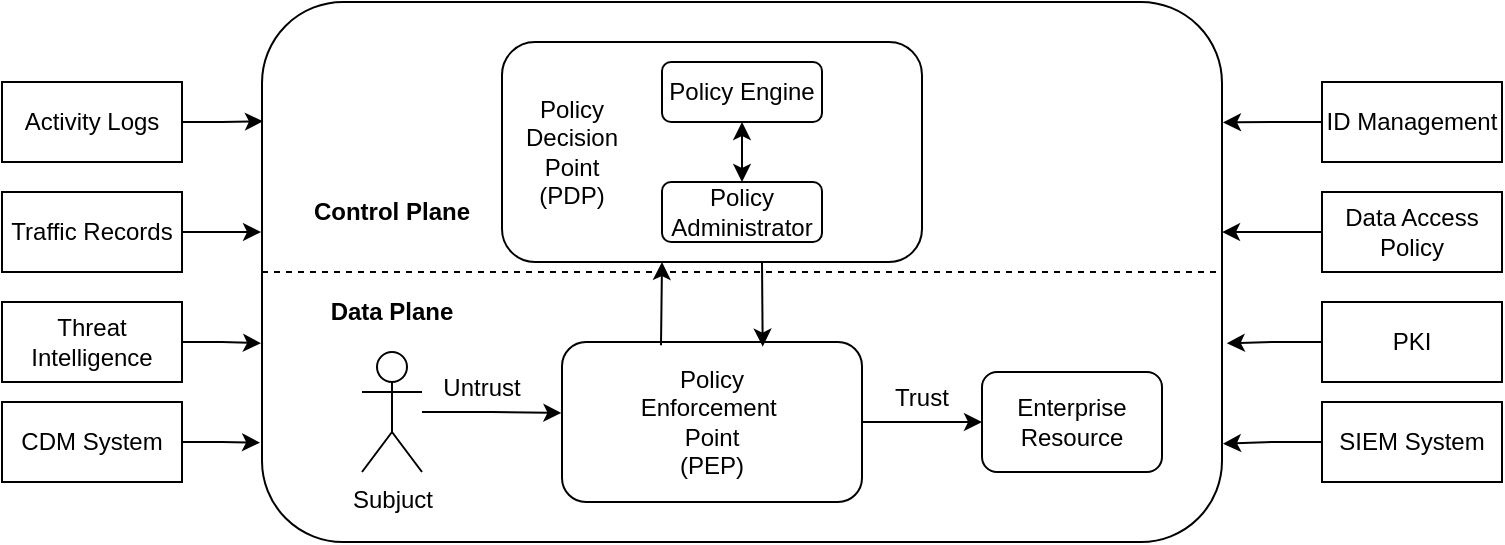 <mxfile version="28.0.7">
  <diagram name="第 1 页" id="bvHmhI-jukh_dUxzp8n2">
    <mxGraphModel dx="1176" dy="674" grid="1" gridSize="10" guides="1" tooltips="1" connect="1" arrows="1" fold="1" page="1" pageScale="1" pageWidth="827" pageHeight="1169" math="0" shadow="0">
      <root>
        <mxCell id="0" />
        <mxCell id="1" parent="0" />
        <mxCell id="0f87lXFvih5jp-AKnrfd-6" value="" style="rounded=1;whiteSpace=wrap;html=1;" vertex="1" parent="1">
          <mxGeometry x="160" y="360" width="480" height="270" as="geometry" />
        </mxCell>
        <mxCell id="0f87lXFvih5jp-AKnrfd-1" value="" style="endArrow=none;dashed=1;html=1;rounded=0;exitX=0;exitY=0.5;exitDx=0;exitDy=0;entryX=1;entryY=0.5;entryDx=0;entryDy=0;" edge="1" parent="1" source="0f87lXFvih5jp-AKnrfd-6" target="0f87lXFvih5jp-AKnrfd-6">
          <mxGeometry width="50" height="50" relative="1" as="geometry">
            <mxPoint x="158.54" y="488.72" as="sourcePoint" />
            <mxPoint x="887.08" y="489.96" as="targetPoint" />
          </mxGeometry>
        </mxCell>
        <mxCell id="0f87lXFvih5jp-AKnrfd-3" value="&lt;b&gt;Control Plane&lt;/b&gt;" style="text;html=1;align=center;verticalAlign=middle;whiteSpace=wrap;rounded=0;" vertex="1" parent="1">
          <mxGeometry x="170" y="450" width="110" height="30" as="geometry" />
        </mxCell>
        <mxCell id="0f87lXFvih5jp-AKnrfd-5" value="&lt;b&gt;Data Plane&lt;/b&gt;" style="text;html=1;align=center;verticalAlign=middle;whiteSpace=wrap;rounded=0;" vertex="1" parent="1">
          <mxGeometry x="170" y="500" width="110" height="30" as="geometry" />
        </mxCell>
        <mxCell id="0f87lXFvih5jp-AKnrfd-7" value="" style="rounded=1;whiteSpace=wrap;html=1;" vertex="1" parent="1">
          <mxGeometry x="280" y="380" width="210" height="110" as="geometry" />
        </mxCell>
        <mxCell id="0f87lXFvih5jp-AKnrfd-8" value="Policy Decision Point&lt;div&gt;(PDP)&lt;/div&gt;" style="text;html=1;align=center;verticalAlign=middle;whiteSpace=wrap;rounded=0;" vertex="1" parent="1">
          <mxGeometry x="280" y="410" width="70" height="50" as="geometry" />
        </mxCell>
        <mxCell id="0f87lXFvih5jp-AKnrfd-17" style="edgeStyle=orthogonalEdgeStyle;rounded=0;orthogonalLoop=1;jettySize=auto;html=1;" edge="1" parent="1" source="0f87lXFvih5jp-AKnrfd-9" target="0f87lXFvih5jp-AKnrfd-16">
          <mxGeometry relative="1" as="geometry" />
        </mxCell>
        <mxCell id="0f87lXFvih5jp-AKnrfd-9" value="Policy&lt;div&gt;Enforcement&amp;nbsp;&lt;/div&gt;&lt;div&gt;Point&lt;div&gt;(PEP)&lt;/div&gt;&lt;/div&gt;" style="rounded=1;whiteSpace=wrap;html=1;" vertex="1" parent="1">
          <mxGeometry x="310" y="530" width="150" height="80" as="geometry" />
        </mxCell>
        <mxCell id="0f87lXFvih5jp-AKnrfd-11" value="Policy Engine" style="rounded=1;whiteSpace=wrap;html=1;" vertex="1" parent="1">
          <mxGeometry x="360" y="390" width="80" height="30" as="geometry" />
        </mxCell>
        <mxCell id="0f87lXFvih5jp-AKnrfd-12" value="Policy Administrator" style="rounded=1;whiteSpace=wrap;html=1;" vertex="1" parent="1">
          <mxGeometry x="360" y="450" width="80" height="30" as="geometry" />
        </mxCell>
        <mxCell id="0f87lXFvih5jp-AKnrfd-13" value="" style="endArrow=classic;html=1;rounded=0;exitX=0.33;exitY=0.021;exitDx=0;exitDy=0;exitPerimeter=0;" edge="1" parent="1" source="0f87lXFvih5jp-AKnrfd-9">
          <mxGeometry width="50" height="50" relative="1" as="geometry">
            <mxPoint x="310" y="540" as="sourcePoint" />
            <mxPoint x="360" y="490" as="targetPoint" />
          </mxGeometry>
        </mxCell>
        <mxCell id="0f87lXFvih5jp-AKnrfd-14" value="" style="endArrow=classic;html=1;rounded=0;entryX=0.669;entryY=0.029;entryDx=0;entryDy=0;entryPerimeter=0;" edge="1" parent="1" target="0f87lXFvih5jp-AKnrfd-9">
          <mxGeometry width="50" height="50" relative="1" as="geometry">
            <mxPoint x="410" y="490" as="sourcePoint" />
            <mxPoint x="460" y="440" as="targetPoint" />
          </mxGeometry>
        </mxCell>
        <mxCell id="0f87lXFvih5jp-AKnrfd-16" value="Enterprise&lt;div&gt;Resource&lt;/div&gt;" style="rounded=1;whiteSpace=wrap;html=1;" vertex="1" parent="1">
          <mxGeometry x="520" y="545" width="90" height="50" as="geometry" />
        </mxCell>
        <mxCell id="0f87lXFvih5jp-AKnrfd-18" value="Trust" style="text;html=1;align=center;verticalAlign=middle;whiteSpace=wrap;rounded=0;" vertex="1" parent="1">
          <mxGeometry x="460" y="540" width="60" height="35" as="geometry" />
        </mxCell>
        <mxCell id="0f87lXFvih5jp-AKnrfd-19" value="Subjuct" style="shape=umlActor;verticalLabelPosition=bottom;verticalAlign=top;html=1;outlineConnect=0;" vertex="1" parent="1">
          <mxGeometry x="210" y="535" width="30" height="60" as="geometry" />
        </mxCell>
        <mxCell id="0f87lXFvih5jp-AKnrfd-20" style="edgeStyle=orthogonalEdgeStyle;rounded=0;orthogonalLoop=1;jettySize=auto;html=1;entryX=-0.002;entryY=0.443;entryDx=0;entryDy=0;entryPerimeter=0;" edge="1" parent="1" source="0f87lXFvih5jp-AKnrfd-19" target="0f87lXFvih5jp-AKnrfd-9">
          <mxGeometry relative="1" as="geometry" />
        </mxCell>
        <mxCell id="0f87lXFvih5jp-AKnrfd-21" value="Untrust" style="text;html=1;align=center;verticalAlign=middle;whiteSpace=wrap;rounded=0;" vertex="1" parent="1">
          <mxGeometry x="240" y="535" width="60" height="35" as="geometry" />
        </mxCell>
        <mxCell id="0f87lXFvih5jp-AKnrfd-22" value="" style="endArrow=classic;startArrow=classic;html=1;rounded=0;entryX=0.5;entryY=1;entryDx=0;entryDy=0;exitX=0.5;exitY=0;exitDx=0;exitDy=0;" edge="1" parent="1" source="0f87lXFvih5jp-AKnrfd-12" target="0f87lXFvih5jp-AKnrfd-11">
          <mxGeometry width="50" height="50" relative="1" as="geometry">
            <mxPoint x="560" y="560" as="sourcePoint" />
            <mxPoint x="610" y="510" as="targetPoint" />
          </mxGeometry>
        </mxCell>
        <mxCell id="0f87lXFvih5jp-AKnrfd-23" value="Traffic Records" style="rounded=0;whiteSpace=wrap;html=1;" vertex="1" parent="1">
          <mxGeometry x="30" y="455" width="90" height="40" as="geometry" />
        </mxCell>
        <mxCell id="0f87lXFvih5jp-AKnrfd-24" value="Threat Intelligence" style="rounded=0;whiteSpace=wrap;html=1;" vertex="1" parent="1">
          <mxGeometry x="30" y="510" width="90" height="40" as="geometry" />
        </mxCell>
        <mxCell id="0f87lXFvih5jp-AKnrfd-25" value="CDM System" style="rounded=0;whiteSpace=wrap;html=1;" vertex="1" parent="1">
          <mxGeometry x="30" y="560" width="90" height="40" as="geometry" />
        </mxCell>
        <mxCell id="0f87lXFvih5jp-AKnrfd-26" value="Activity Logs" style="rounded=0;whiteSpace=wrap;html=1;" vertex="1" parent="1">
          <mxGeometry x="30" y="400" width="90" height="40" as="geometry" />
        </mxCell>
        <mxCell id="0f87lXFvih5jp-AKnrfd-27" value="Data Access&lt;div&gt;Policy&lt;/div&gt;" style="rounded=0;whiteSpace=wrap;html=1;" vertex="1" parent="1">
          <mxGeometry x="690" y="455" width="90" height="40" as="geometry" />
        </mxCell>
        <mxCell id="0f87lXFvih5jp-AKnrfd-28" value="PKI" style="rounded=0;whiteSpace=wrap;html=1;" vertex="1" parent="1">
          <mxGeometry x="690" y="510" width="90" height="40" as="geometry" />
        </mxCell>
        <mxCell id="0f87lXFvih5jp-AKnrfd-29" value="SIEM System" style="rounded=0;whiteSpace=wrap;html=1;" vertex="1" parent="1">
          <mxGeometry x="690" y="560" width="90" height="40" as="geometry" />
        </mxCell>
        <mxCell id="0f87lXFvih5jp-AKnrfd-30" value="ID Management" style="rounded=0;whiteSpace=wrap;html=1;" vertex="1" parent="1">
          <mxGeometry x="690" y="400" width="90" height="40" as="geometry" />
        </mxCell>
        <mxCell id="0f87lXFvih5jp-AKnrfd-31" style="edgeStyle=orthogonalEdgeStyle;rounded=0;orthogonalLoop=1;jettySize=auto;html=1;entryX=0.001;entryY=0.221;entryDx=0;entryDy=0;entryPerimeter=0;" edge="1" parent="1" source="0f87lXFvih5jp-AKnrfd-26" target="0f87lXFvih5jp-AKnrfd-6">
          <mxGeometry relative="1" as="geometry" />
        </mxCell>
        <mxCell id="0f87lXFvih5jp-AKnrfd-32" style="edgeStyle=orthogonalEdgeStyle;rounded=0;orthogonalLoop=1;jettySize=auto;html=1;entryX=-0.001;entryY=0.426;entryDx=0;entryDy=0;entryPerimeter=0;" edge="1" parent="1" source="0f87lXFvih5jp-AKnrfd-23" target="0f87lXFvih5jp-AKnrfd-6">
          <mxGeometry relative="1" as="geometry" />
        </mxCell>
        <mxCell id="0f87lXFvih5jp-AKnrfd-34" style="edgeStyle=orthogonalEdgeStyle;rounded=0;orthogonalLoop=1;jettySize=auto;html=1;entryX=-0.001;entryY=0.632;entryDx=0;entryDy=0;entryPerimeter=0;" edge="1" parent="1" source="0f87lXFvih5jp-AKnrfd-24" target="0f87lXFvih5jp-AKnrfd-6">
          <mxGeometry relative="1" as="geometry" />
        </mxCell>
        <mxCell id="0f87lXFvih5jp-AKnrfd-35" style="edgeStyle=orthogonalEdgeStyle;rounded=0;orthogonalLoop=1;jettySize=auto;html=1;entryX=-0.002;entryY=0.816;entryDx=0;entryDy=0;entryPerimeter=0;" edge="1" parent="1" source="0f87lXFvih5jp-AKnrfd-25" target="0f87lXFvih5jp-AKnrfd-6">
          <mxGeometry relative="1" as="geometry" />
        </mxCell>
        <mxCell id="0f87lXFvih5jp-AKnrfd-36" style="edgeStyle=orthogonalEdgeStyle;rounded=0;orthogonalLoop=1;jettySize=auto;html=1;entryX=1.001;entryY=0.223;entryDx=0;entryDy=0;entryPerimeter=0;" edge="1" parent="1" source="0f87lXFvih5jp-AKnrfd-30" target="0f87lXFvih5jp-AKnrfd-6">
          <mxGeometry relative="1" as="geometry" />
        </mxCell>
        <mxCell id="0f87lXFvih5jp-AKnrfd-37" style="edgeStyle=orthogonalEdgeStyle;rounded=0;orthogonalLoop=1;jettySize=auto;html=1;entryX=1;entryY=0.426;entryDx=0;entryDy=0;entryPerimeter=0;" edge="1" parent="1" source="0f87lXFvih5jp-AKnrfd-27" target="0f87lXFvih5jp-AKnrfd-6">
          <mxGeometry relative="1" as="geometry" />
        </mxCell>
        <mxCell id="0f87lXFvih5jp-AKnrfd-39" style="edgeStyle=orthogonalEdgeStyle;rounded=0;orthogonalLoop=1;jettySize=auto;html=1;entryX=1.005;entryY=0.632;entryDx=0;entryDy=0;entryPerimeter=0;" edge="1" parent="1" source="0f87lXFvih5jp-AKnrfd-28" target="0f87lXFvih5jp-AKnrfd-6">
          <mxGeometry relative="1" as="geometry" />
        </mxCell>
        <mxCell id="0f87lXFvih5jp-AKnrfd-40" style="edgeStyle=orthogonalEdgeStyle;rounded=0;orthogonalLoop=1;jettySize=auto;html=1;entryX=1.001;entryY=0.818;entryDx=0;entryDy=0;entryPerimeter=0;" edge="1" parent="1" source="0f87lXFvih5jp-AKnrfd-29" target="0f87lXFvih5jp-AKnrfd-6">
          <mxGeometry relative="1" as="geometry" />
        </mxCell>
      </root>
    </mxGraphModel>
  </diagram>
</mxfile>
